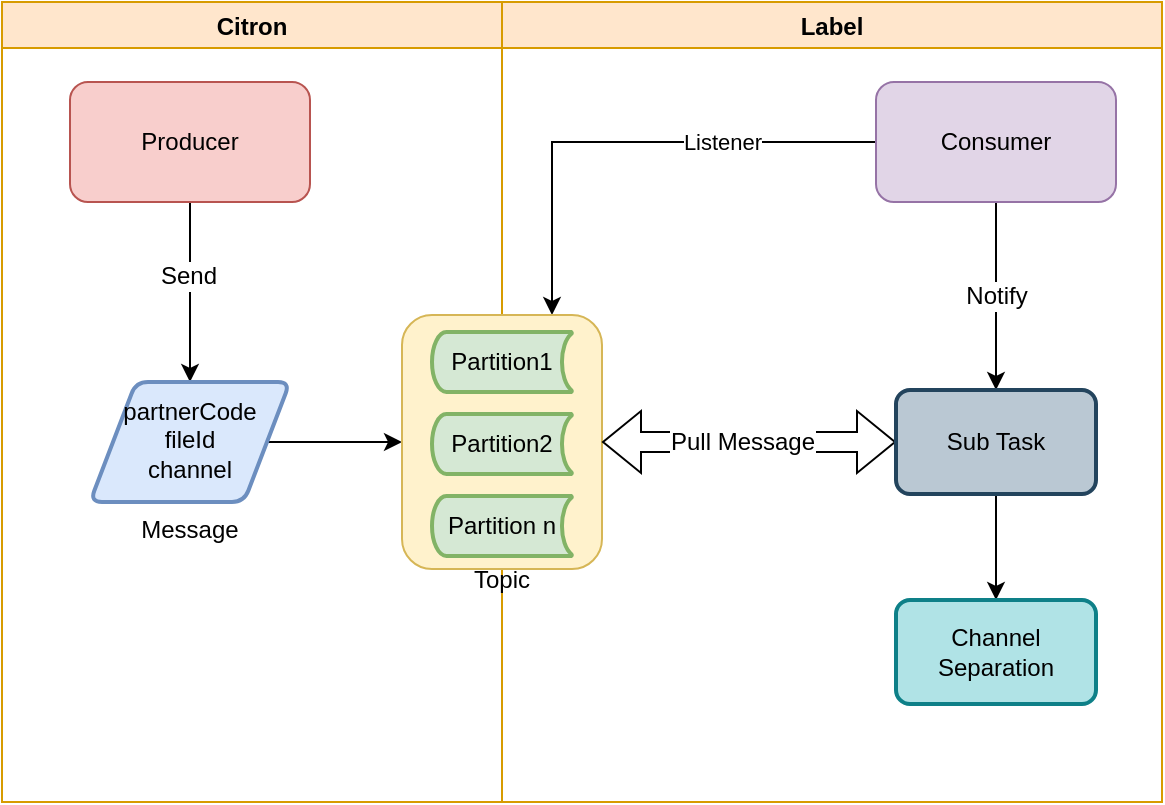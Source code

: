 <mxfile pages="1" version="11.2.8" type="github"><diagram id="_SoyM1gjRreR2W3wcuIc" name="第 1 页"><mxGraphModel dx="772" dy="500" grid="1" gridSize="10" guides="1" tooltips="1" connect="1" arrows="1" fold="1" page="1" pageScale="1" pageWidth="827" pageHeight="1169" math="0" shadow="0"><root><mxCell id="0"/><mxCell id="1" parent="0"/><mxCell id="UMMZn-zJN73YEVebQabu-35" value="Label" style="swimlane;rounded=0;shadow=0;fillColor=#ffe6cc;strokeColor=#d79b00;" vertex="1" parent="1"><mxGeometry x="400" y="70" width="330" height="400" as="geometry"/></mxCell><mxCell id="UMMZn-zJN73YEVebQabu-34" value="Citron" style="swimlane;rounded=0;shadow=0;fillColor=#ffe6cc;strokeColor=#d79b00;" vertex="1" parent="1"><mxGeometry x="150" y="70" width="250" height="400" as="geometry"/></mxCell><mxCell id="UMMZn-zJN73YEVebQabu-9" style="edgeStyle=orthogonalEdgeStyle;rounded=0;orthogonalLoop=1;jettySize=auto;html=1;entryX=0.5;entryY=0;entryDx=0;entryDy=0;" edge="1" parent="1" source="UMMZn-zJN73YEVebQabu-1" target="UMMZn-zJN73YEVebQabu-3"><mxGeometry relative="1" as="geometry"/></mxCell><mxCell id="UMMZn-zJN73YEVebQabu-23" value="Send" style="text;html=1;resizable=0;points=[];align=center;verticalAlign=middle;labelBackgroundColor=#ffffff;" vertex="1" connectable="0" parent="UMMZn-zJN73YEVebQabu-9"><mxGeometry x="-0.179" y="-1" relative="1" as="geometry"><mxPoint as="offset"/></mxGeometry></mxCell><mxCell id="UMMZn-zJN73YEVebQabu-1" value="Producer" style="rounded=1;whiteSpace=wrap;html=1;fillColor=#f8cecc;strokeColor=#b85450;" vertex="1" parent="1"><mxGeometry x="184" y="110" width="120" height="60" as="geometry"/></mxCell><mxCell id="UMMZn-zJN73YEVebQabu-4" value="Listener&lt;br&gt;" style="edgeStyle=orthogonalEdgeStyle;rounded=0;orthogonalLoop=1;jettySize=auto;html=1;exitX=0;exitY=0.5;exitDx=0;exitDy=0;entryX=0.75;entryY=0;entryDx=0;entryDy=0;" edge="1" parent="1" source="UMMZn-zJN73YEVebQabu-2" target="UMMZn-zJN73YEVebQabu-13"><mxGeometry x="-0.378" relative="1" as="geometry"><mxPoint x="450" y="120" as="targetPoint"/><mxPoint as="offset"/></mxGeometry></mxCell><mxCell id="UMMZn-zJN73YEVebQabu-25" style="edgeStyle=orthogonalEdgeStyle;rounded=0;orthogonalLoop=1;jettySize=auto;html=1;" edge="1" parent="1" source="UMMZn-zJN73YEVebQabu-2" target="UMMZn-zJN73YEVebQabu-24"><mxGeometry relative="1" as="geometry"/></mxCell><mxCell id="UMMZn-zJN73YEVebQabu-26" value="Notify" style="text;html=1;resizable=0;points=[];align=center;verticalAlign=middle;labelBackgroundColor=#ffffff;" vertex="1" connectable="0" parent="UMMZn-zJN73YEVebQabu-25"><mxGeometry x="-0.118" y="-2" relative="1" as="geometry"><mxPoint x="2" y="5" as="offset"/></mxGeometry></mxCell><mxCell id="UMMZn-zJN73YEVebQabu-2" value="Consumer" style="rounded=1;whiteSpace=wrap;html=1;fillColor=#e1d5e7;strokeColor=#9673a6;" vertex="1" parent="1"><mxGeometry x="587" y="110" width="120" height="60" as="geometry"/></mxCell><mxCell id="UMMZn-zJN73YEVebQabu-11" style="edgeStyle=orthogonalEdgeStyle;rounded=0;orthogonalLoop=1;jettySize=auto;html=1;entryX=0;entryY=0.5;entryDx=0;entryDy=0;" edge="1" parent="1" source="UMMZn-zJN73YEVebQabu-3" target="UMMZn-zJN73YEVebQabu-13"><mxGeometry relative="1" as="geometry"><mxPoint x="330" y="276" as="targetPoint"/></mxGeometry></mxCell><mxCell id="UMMZn-zJN73YEVebQabu-3" value="Message" style="verticalLabelPosition=bottom;verticalAlign=top;html=1;strokeWidth=2;shape=parallelogram;perimeter=parallelogramPerimeter;whiteSpace=wrap;rounded=1;arcSize=12;size=0.23;fillColor=#dae8fc;strokeColor=#6c8ebf;" vertex="1" parent="1"><mxGeometry x="194" y="260" width="100" height="60" as="geometry"/></mxCell><mxCell id="UMMZn-zJN73YEVebQabu-5" value="partnerCode&lt;br&gt;fileId&lt;br&gt;channel" style="text;html=1;strokeColor=none;fillColor=none;align=center;verticalAlign=middle;whiteSpace=wrap;rounded=0;" vertex="1" parent="1"><mxGeometry x="214" y="269" width="60" height="40" as="geometry"/></mxCell><mxCell id="UMMZn-zJN73YEVebQabu-13" value="" style="whiteSpace=wrap;html=1;rounded=1;fillColor=#fff2cc;strokeColor=#d6b656;" vertex="1" parent="1"><mxGeometry x="350" y="226.5" width="100" height="127" as="geometry"/></mxCell><mxCell id="UMMZn-zJN73YEVebQabu-14" value="Partition1" style="strokeWidth=2;html=1;shape=mxgraph.flowchart.stored_data;whiteSpace=wrap;rounded=1;fillColor=#d5e8d4;strokeColor=#82b366;" vertex="1" parent="1"><mxGeometry x="365" y="235" width="70" height="30" as="geometry"/></mxCell><mxCell id="UMMZn-zJN73YEVebQabu-16" value="Partition2" style="strokeWidth=2;html=1;shape=mxgraph.flowchart.stored_data;whiteSpace=wrap;rounded=1;fillColor=#d5e8d4;strokeColor=#82b366;" vertex="1" parent="1"><mxGeometry x="365" y="276" width="70" height="30" as="geometry"/></mxCell><mxCell id="UMMZn-zJN73YEVebQabu-17" value="Partition n" style="strokeWidth=2;html=1;shape=mxgraph.flowchart.stored_data;whiteSpace=wrap;rounded=1;fillColor=#d5e8d4;strokeColor=#82b366;" vertex="1" parent="1"><mxGeometry x="365" y="317" width="70" height="30" as="geometry"/></mxCell><mxCell id="UMMZn-zJN73YEVebQabu-21" value="Topic" style="text;html=1;strokeColor=none;fillColor=none;align=center;verticalAlign=middle;whiteSpace=wrap;rounded=0;" vertex="1" parent="1"><mxGeometry x="380" y="349" width="40" height="20" as="geometry"/></mxCell><mxCell id="UMMZn-zJN73YEVebQabu-22" style="edgeStyle=orthogonalEdgeStyle;rounded=0;orthogonalLoop=1;jettySize=auto;html=1;exitX=0.5;exitY=1;exitDx=0;exitDy=0;" edge="1" parent="1" source="UMMZn-zJN73YEVebQabu-21" target="UMMZn-zJN73YEVebQabu-21"><mxGeometry relative="1" as="geometry"/></mxCell><mxCell id="UMMZn-zJN73YEVebQabu-27" style="edgeStyle=orthogonalEdgeStyle;rounded=0;orthogonalLoop=1;jettySize=auto;html=1;entryX=1;entryY=0.5;entryDx=0;entryDy=0;exitX=0;exitY=0.5;exitDx=0;exitDy=0;startArrow=classic;startFill=1;shape=flexArrow;" edge="1" parent="1" source="UMMZn-zJN73YEVebQabu-24" target="UMMZn-zJN73YEVebQabu-13"><mxGeometry relative="1" as="geometry"/></mxCell><mxCell id="UMMZn-zJN73YEVebQabu-33" value="Pull Message" style="text;html=1;resizable=0;points=[];align=center;verticalAlign=middle;labelBackgroundColor=#ffffff;" vertex="1" connectable="0" parent="UMMZn-zJN73YEVebQabu-27"><mxGeometry x="-0.088" y="-2" relative="1" as="geometry"><mxPoint x="-10" y="2" as="offset"/></mxGeometry></mxCell><mxCell id="UMMZn-zJN73YEVebQabu-30" value="" style="edgeStyle=orthogonalEdgeStyle;rounded=0;orthogonalLoop=1;jettySize=auto;html=1;" edge="1" parent="1" source="UMMZn-zJN73YEVebQabu-24" target="UMMZn-zJN73YEVebQabu-29"><mxGeometry relative="1" as="geometry"/></mxCell><mxCell id="UMMZn-zJN73YEVebQabu-24" value="Sub Task" style="rounded=1;whiteSpace=wrap;html=1;absoluteArcSize=1;arcSize=14;strokeWidth=2;fillColor=#bac8d3;strokeColor=#23445d;" vertex="1" parent="1"><mxGeometry x="597" y="264" width="100" height="52" as="geometry"/></mxCell><mxCell id="UMMZn-zJN73YEVebQabu-29" value="Channel Separation" style="rounded=1;whiteSpace=wrap;html=1;absoluteArcSize=1;arcSize=14;strokeWidth=2;fillColor=#b0e3e6;strokeColor=#0e8088;" vertex="1" parent="1"><mxGeometry x="597" y="369" width="100" height="52" as="geometry"/></mxCell></root></mxGraphModel></diagram></mxfile>